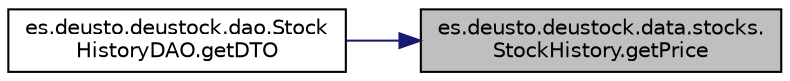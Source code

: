 digraph "es.deusto.deustock.data.stocks.StockHistory.getPrice"
{
 // LATEX_PDF_SIZE
  edge [fontname="Helvetica",fontsize="10",labelfontname="Helvetica",labelfontsize="10"];
  node [fontname="Helvetica",fontsize="10",shape=record];
  rankdir="RL";
  Node1 [label="es.deusto.deustock.data.stocks.\lStockHistory.getPrice",height=0.2,width=0.4,color="black", fillcolor="grey75", style="filled", fontcolor="black",tooltip=" "];
  Node1 -> Node2 [dir="back",color="midnightblue",fontsize="10",style="solid",fontname="Helvetica"];
  Node2 [label="es.deusto.deustock.dao.Stock\lHistoryDAO.getDTO",height=0.2,width=0.4,color="black", fillcolor="white", style="filled",URL="$classes_1_1deusto_1_1deustock_1_1dao_1_1_stock_history_d_a_o.html#a553e965baa37b6bb71bac61cd60e5b42",tooltip=" "];
}

